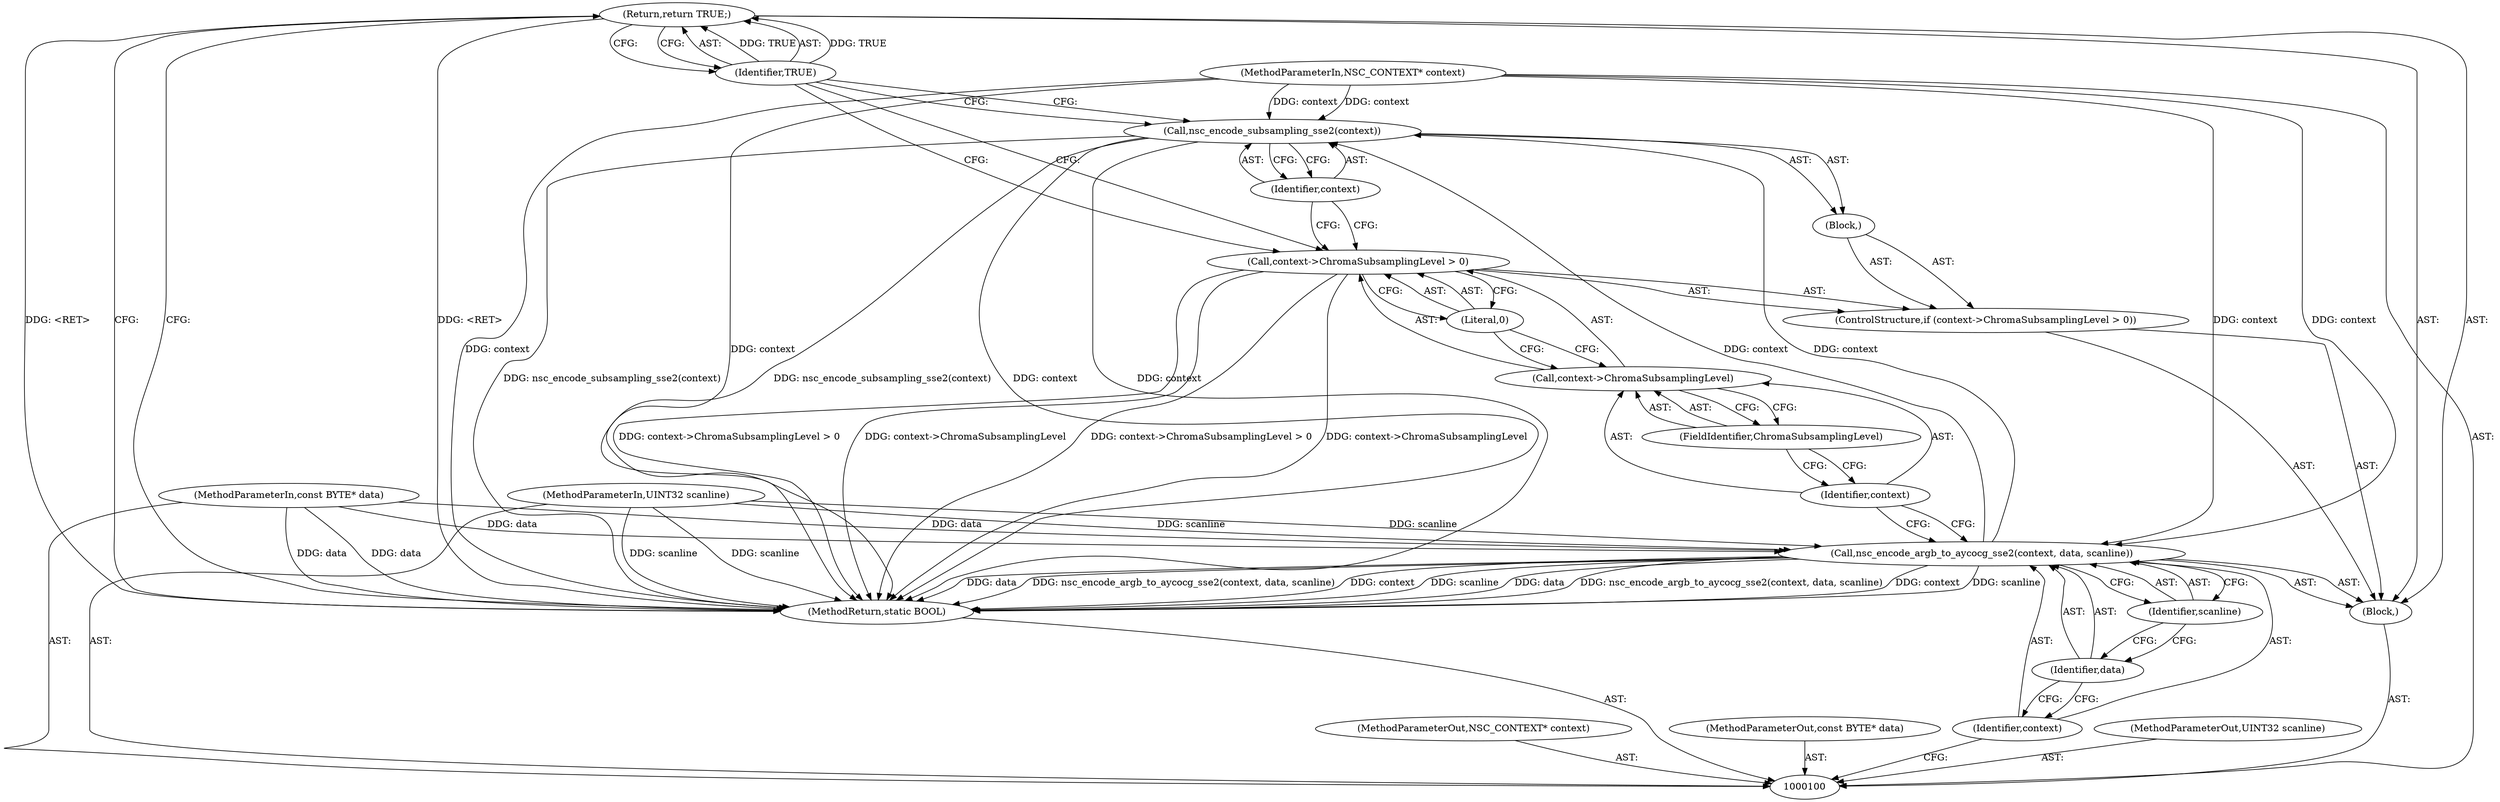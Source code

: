 digraph "0_FreeRDP_d1112c279bd1a327e8e4d0b5f371458bf2579659_8" {
"1000118" [label="(Return,return TRUE;)"];
"1000119" [label="(Identifier,TRUE)"];
"1000120" [label="(MethodReturn,static BOOL)"];
"1000101" [label="(MethodParameterIn,NSC_CONTEXT* context)"];
"1000149" [label="(MethodParameterOut,NSC_CONTEXT* context)"];
"1000102" [label="(MethodParameterIn,const BYTE* data)"];
"1000150" [label="(MethodParameterOut,const BYTE* data)"];
"1000103" [label="(MethodParameterIn,UINT32 scanline)"];
"1000151" [label="(MethodParameterOut,UINT32 scanline)"];
"1000104" [label="(Block,)"];
"1000105" [label="(Call,nsc_encode_argb_to_aycocg_sse2(context, data, scanline))"];
"1000106" [label="(Identifier,context)"];
"1000107" [label="(Identifier,data)"];
"1000108" [label="(Identifier,scanline)"];
"1000109" [label="(ControlStructure,if (context->ChromaSubsamplingLevel > 0))"];
"1000113" [label="(FieldIdentifier,ChromaSubsamplingLevel)"];
"1000114" [label="(Literal,0)"];
"1000110" [label="(Call,context->ChromaSubsamplingLevel > 0)"];
"1000111" [label="(Call,context->ChromaSubsamplingLevel)"];
"1000112" [label="(Identifier,context)"];
"1000115" [label="(Block,)"];
"1000116" [label="(Call,nsc_encode_subsampling_sse2(context))"];
"1000117" [label="(Identifier,context)"];
"1000118" -> "1000104"  [label="AST: "];
"1000118" -> "1000119"  [label="CFG: "];
"1000119" -> "1000118"  [label="AST: "];
"1000120" -> "1000118"  [label="CFG: "];
"1000118" -> "1000120"  [label="DDG: <RET>"];
"1000119" -> "1000118"  [label="DDG: TRUE"];
"1000119" -> "1000118"  [label="AST: "];
"1000119" -> "1000116"  [label="CFG: "];
"1000119" -> "1000110"  [label="CFG: "];
"1000118" -> "1000119"  [label="CFG: "];
"1000119" -> "1000118"  [label="DDG: TRUE"];
"1000120" -> "1000100"  [label="AST: "];
"1000120" -> "1000118"  [label="CFG: "];
"1000116" -> "1000120"  [label="DDG: context"];
"1000116" -> "1000120"  [label="DDG: nsc_encode_subsampling_sse2(context)"];
"1000105" -> "1000120"  [label="DDG: scanline"];
"1000105" -> "1000120"  [label="DDG: data"];
"1000105" -> "1000120"  [label="DDG: nsc_encode_argb_to_aycocg_sse2(context, data, scanline)"];
"1000105" -> "1000120"  [label="DDG: context"];
"1000103" -> "1000120"  [label="DDG: scanline"];
"1000102" -> "1000120"  [label="DDG: data"];
"1000101" -> "1000120"  [label="DDG: context"];
"1000110" -> "1000120"  [label="DDG: context->ChromaSubsamplingLevel > 0"];
"1000110" -> "1000120"  [label="DDG: context->ChromaSubsamplingLevel"];
"1000118" -> "1000120"  [label="DDG: <RET>"];
"1000101" -> "1000100"  [label="AST: "];
"1000101" -> "1000120"  [label="DDG: context"];
"1000101" -> "1000105"  [label="DDG: context"];
"1000101" -> "1000116"  [label="DDG: context"];
"1000149" -> "1000100"  [label="AST: "];
"1000102" -> "1000100"  [label="AST: "];
"1000102" -> "1000120"  [label="DDG: data"];
"1000102" -> "1000105"  [label="DDG: data"];
"1000150" -> "1000100"  [label="AST: "];
"1000103" -> "1000100"  [label="AST: "];
"1000103" -> "1000120"  [label="DDG: scanline"];
"1000103" -> "1000105"  [label="DDG: scanline"];
"1000151" -> "1000100"  [label="AST: "];
"1000104" -> "1000100"  [label="AST: "];
"1000105" -> "1000104"  [label="AST: "];
"1000109" -> "1000104"  [label="AST: "];
"1000118" -> "1000104"  [label="AST: "];
"1000105" -> "1000104"  [label="AST: "];
"1000105" -> "1000108"  [label="CFG: "];
"1000106" -> "1000105"  [label="AST: "];
"1000107" -> "1000105"  [label="AST: "];
"1000108" -> "1000105"  [label="AST: "];
"1000112" -> "1000105"  [label="CFG: "];
"1000105" -> "1000120"  [label="DDG: scanline"];
"1000105" -> "1000120"  [label="DDG: data"];
"1000105" -> "1000120"  [label="DDG: nsc_encode_argb_to_aycocg_sse2(context, data, scanline)"];
"1000105" -> "1000120"  [label="DDG: context"];
"1000101" -> "1000105"  [label="DDG: context"];
"1000102" -> "1000105"  [label="DDG: data"];
"1000103" -> "1000105"  [label="DDG: scanline"];
"1000105" -> "1000116"  [label="DDG: context"];
"1000106" -> "1000105"  [label="AST: "];
"1000106" -> "1000100"  [label="CFG: "];
"1000107" -> "1000106"  [label="CFG: "];
"1000107" -> "1000105"  [label="AST: "];
"1000107" -> "1000106"  [label="CFG: "];
"1000108" -> "1000107"  [label="CFG: "];
"1000108" -> "1000105"  [label="AST: "];
"1000108" -> "1000107"  [label="CFG: "];
"1000105" -> "1000108"  [label="CFG: "];
"1000109" -> "1000104"  [label="AST: "];
"1000110" -> "1000109"  [label="AST: "];
"1000115" -> "1000109"  [label="AST: "];
"1000113" -> "1000111"  [label="AST: "];
"1000113" -> "1000112"  [label="CFG: "];
"1000111" -> "1000113"  [label="CFG: "];
"1000114" -> "1000110"  [label="AST: "];
"1000114" -> "1000111"  [label="CFG: "];
"1000110" -> "1000114"  [label="CFG: "];
"1000110" -> "1000109"  [label="AST: "];
"1000110" -> "1000114"  [label="CFG: "];
"1000111" -> "1000110"  [label="AST: "];
"1000114" -> "1000110"  [label="AST: "];
"1000117" -> "1000110"  [label="CFG: "];
"1000119" -> "1000110"  [label="CFG: "];
"1000110" -> "1000120"  [label="DDG: context->ChromaSubsamplingLevel > 0"];
"1000110" -> "1000120"  [label="DDG: context->ChromaSubsamplingLevel"];
"1000111" -> "1000110"  [label="AST: "];
"1000111" -> "1000113"  [label="CFG: "];
"1000112" -> "1000111"  [label="AST: "];
"1000113" -> "1000111"  [label="AST: "];
"1000114" -> "1000111"  [label="CFG: "];
"1000112" -> "1000111"  [label="AST: "];
"1000112" -> "1000105"  [label="CFG: "];
"1000113" -> "1000112"  [label="CFG: "];
"1000115" -> "1000109"  [label="AST: "];
"1000116" -> "1000115"  [label="AST: "];
"1000116" -> "1000115"  [label="AST: "];
"1000116" -> "1000117"  [label="CFG: "];
"1000117" -> "1000116"  [label="AST: "];
"1000119" -> "1000116"  [label="CFG: "];
"1000116" -> "1000120"  [label="DDG: context"];
"1000116" -> "1000120"  [label="DDG: nsc_encode_subsampling_sse2(context)"];
"1000105" -> "1000116"  [label="DDG: context"];
"1000101" -> "1000116"  [label="DDG: context"];
"1000117" -> "1000116"  [label="AST: "];
"1000117" -> "1000110"  [label="CFG: "];
"1000116" -> "1000117"  [label="CFG: "];
}
